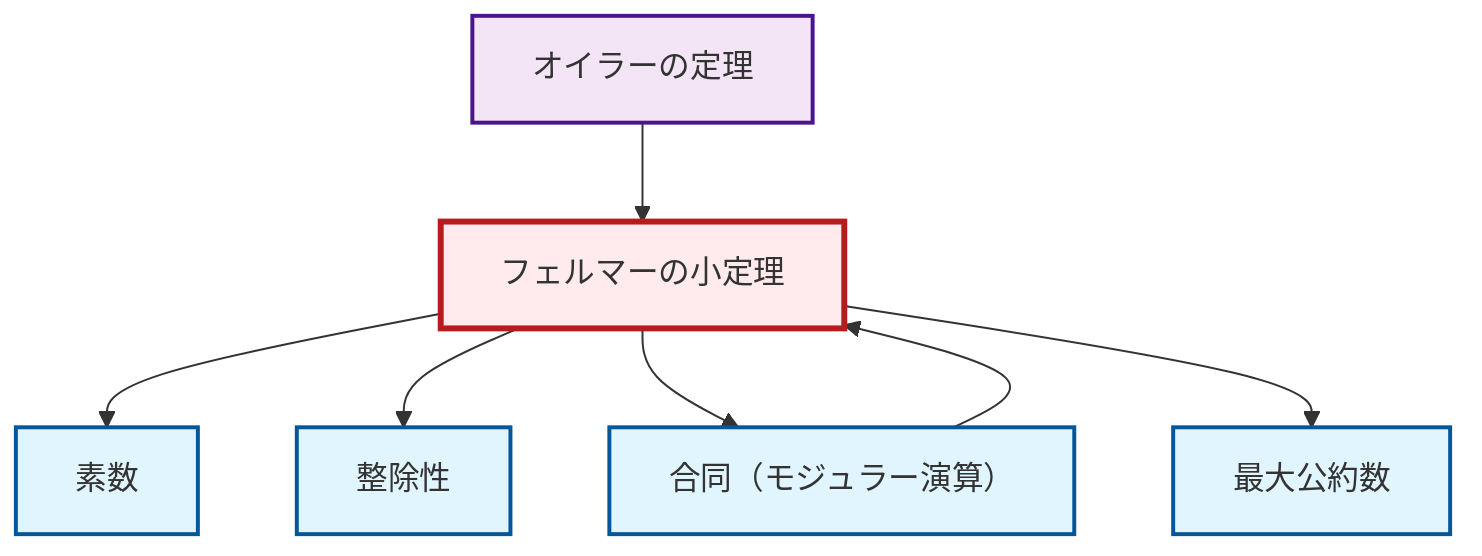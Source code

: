 graph TD
    classDef definition fill:#e1f5fe,stroke:#01579b,stroke-width:2px
    classDef theorem fill:#f3e5f5,stroke:#4a148c,stroke-width:2px
    classDef axiom fill:#fff3e0,stroke:#e65100,stroke-width:2px
    classDef example fill:#e8f5e9,stroke:#1b5e20,stroke-width:2px
    classDef current fill:#ffebee,stroke:#b71c1c,stroke-width:3px
    def-gcd["最大公約数"]:::definition
    thm-euler["オイラーの定理"]:::theorem
    def-divisibility["整除性"]:::definition
    thm-fermat-little["フェルマーの小定理"]:::theorem
    def-prime["素数"]:::definition
    def-congruence["合同（モジュラー演算）"]:::definition
    thm-fermat-little --> def-prime
    thm-fermat-little --> def-divisibility
    thm-fermat-little --> def-congruence
    thm-euler --> thm-fermat-little
    def-congruence --> thm-fermat-little
    thm-fermat-little --> def-gcd
    class thm-fermat-little current